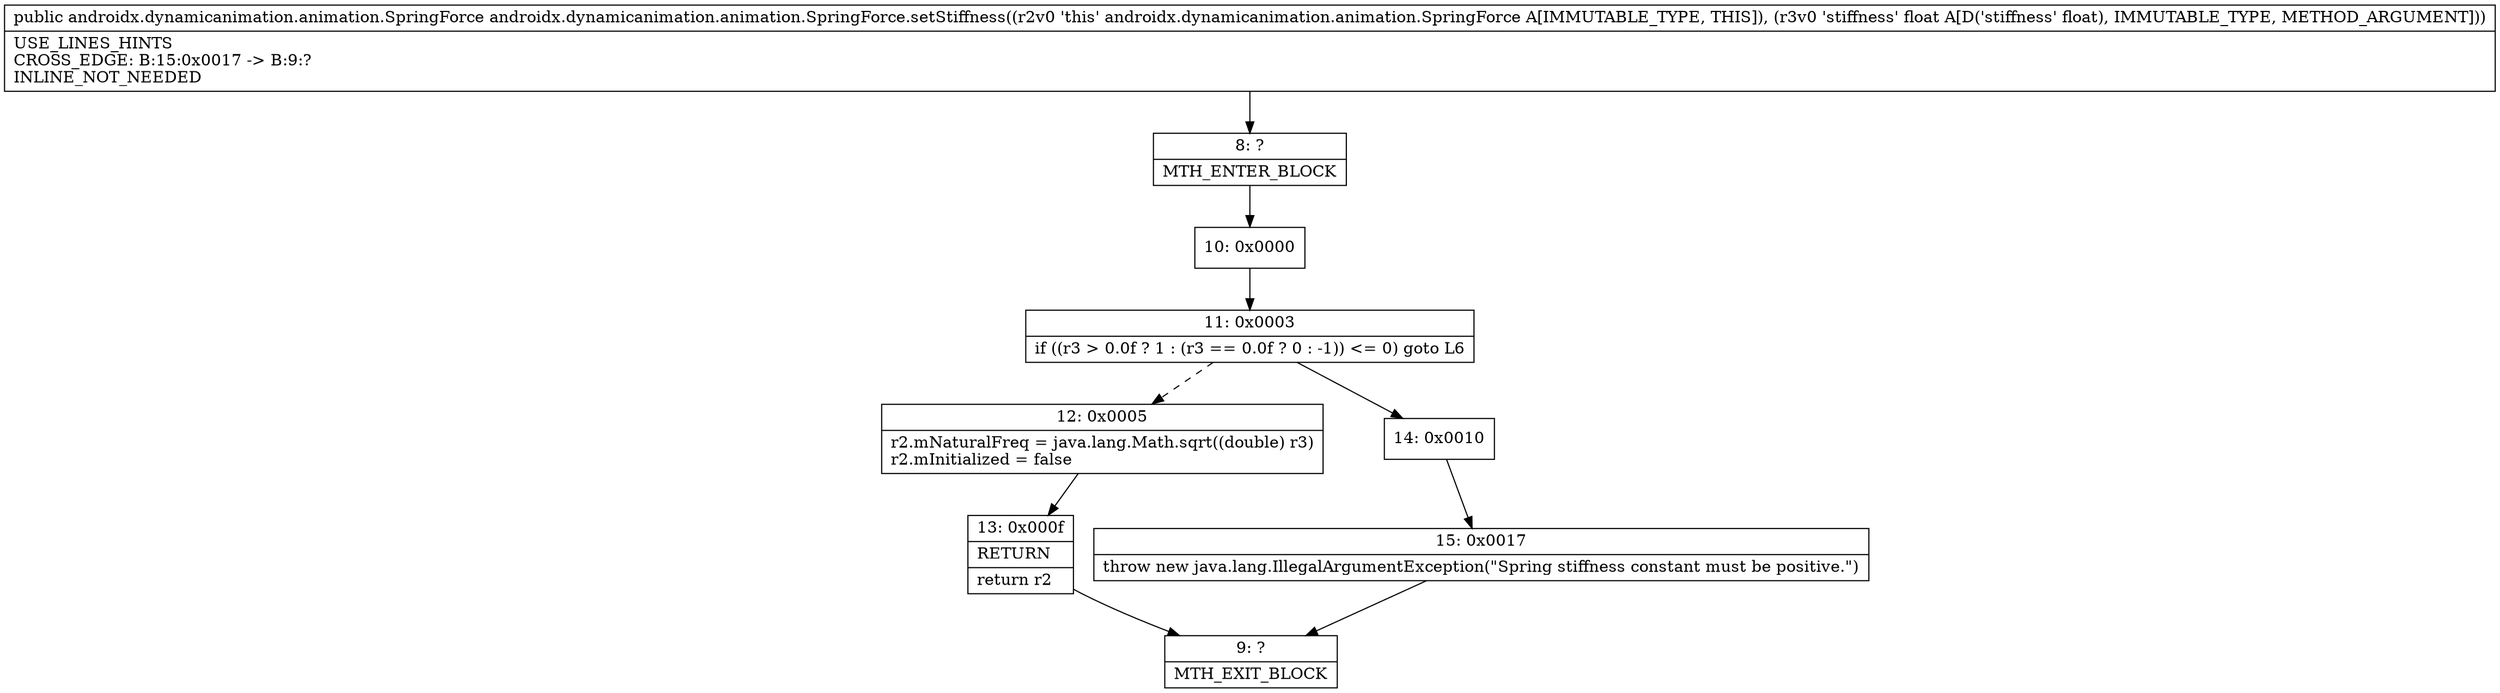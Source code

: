 digraph "CFG forandroidx.dynamicanimation.animation.SpringForce.setStiffness(F)Landroidx\/dynamicanimation\/animation\/SpringForce;" {
Node_8 [shape=record,label="{8\:\ ?|MTH_ENTER_BLOCK\l}"];
Node_10 [shape=record,label="{10\:\ 0x0000}"];
Node_11 [shape=record,label="{11\:\ 0x0003|if ((r3 \> 0.0f ? 1 : (r3 == 0.0f ? 0 : \-1)) \<= 0) goto L6\l}"];
Node_12 [shape=record,label="{12\:\ 0x0005|r2.mNaturalFreq = java.lang.Math.sqrt((double) r3)\lr2.mInitialized = false\l}"];
Node_13 [shape=record,label="{13\:\ 0x000f|RETURN\l|return r2\l}"];
Node_9 [shape=record,label="{9\:\ ?|MTH_EXIT_BLOCK\l}"];
Node_14 [shape=record,label="{14\:\ 0x0010}"];
Node_15 [shape=record,label="{15\:\ 0x0017|throw new java.lang.IllegalArgumentException(\"Spring stiffness constant must be positive.\")\l}"];
MethodNode[shape=record,label="{public androidx.dynamicanimation.animation.SpringForce androidx.dynamicanimation.animation.SpringForce.setStiffness((r2v0 'this' androidx.dynamicanimation.animation.SpringForce A[IMMUTABLE_TYPE, THIS]), (r3v0 'stiffness' float A[D('stiffness' float), IMMUTABLE_TYPE, METHOD_ARGUMENT]))  | USE_LINES_HINTS\lCROSS_EDGE: B:15:0x0017 \-\> B:9:?\lINLINE_NOT_NEEDED\l}"];
MethodNode -> Node_8;Node_8 -> Node_10;
Node_10 -> Node_11;
Node_11 -> Node_12[style=dashed];
Node_11 -> Node_14;
Node_12 -> Node_13;
Node_13 -> Node_9;
Node_14 -> Node_15;
Node_15 -> Node_9;
}

